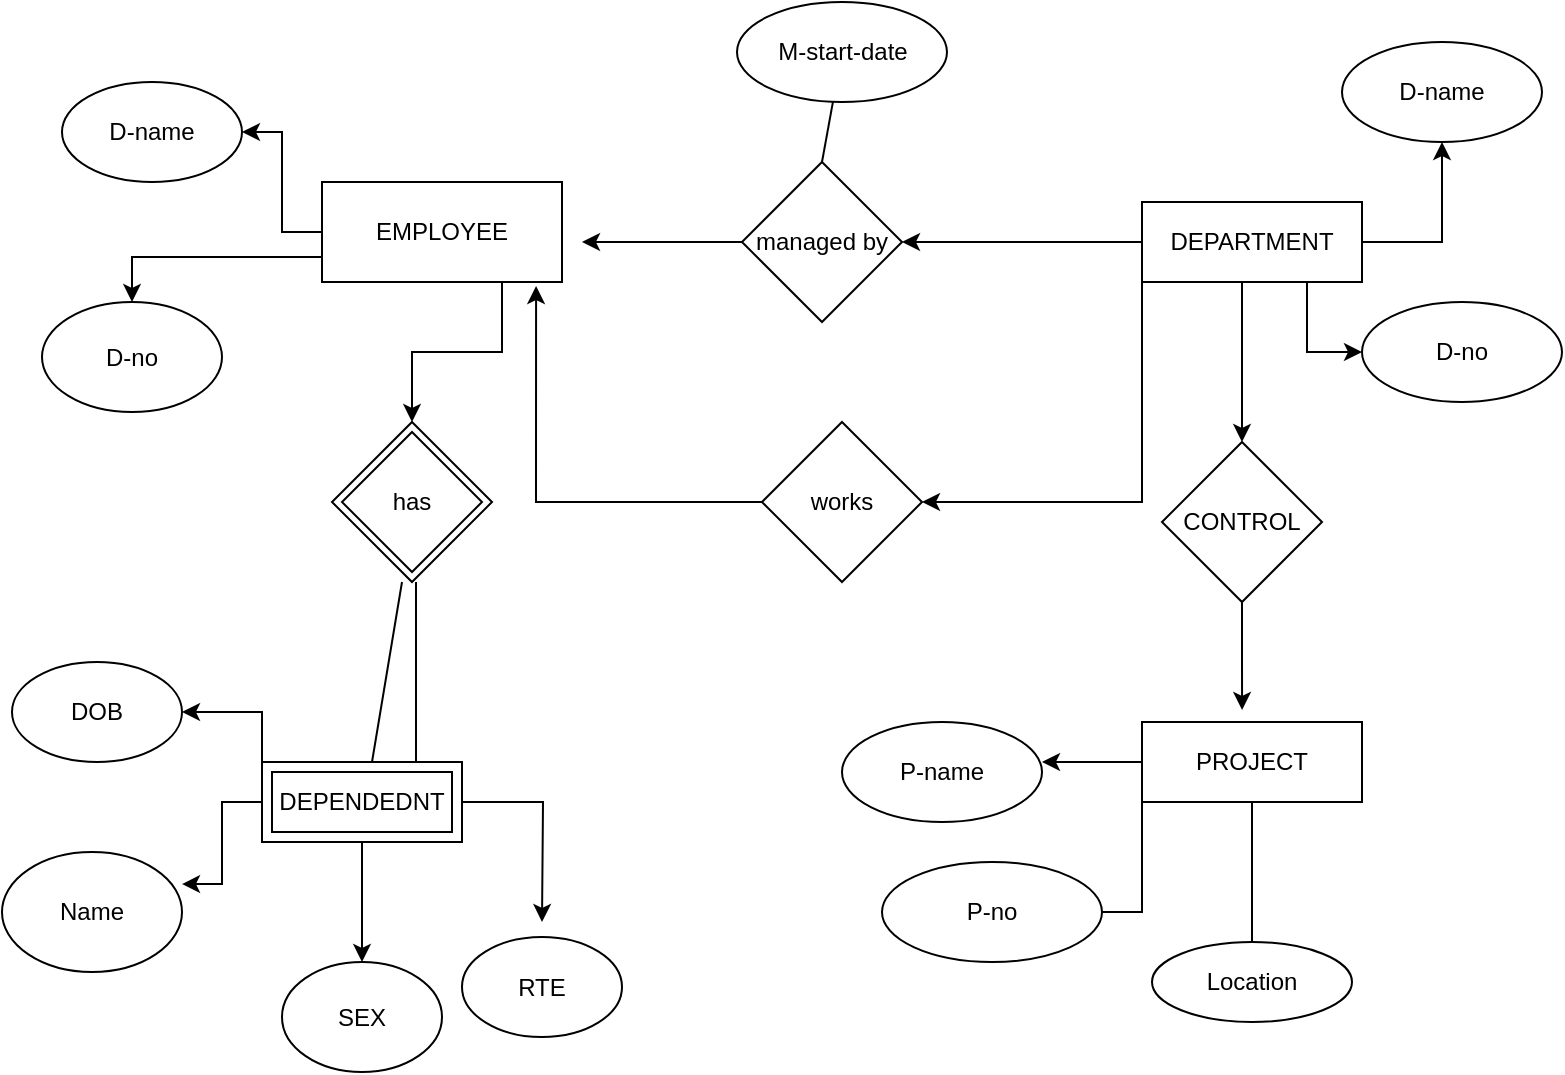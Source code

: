 <mxfile version="21.6.6" type="device">
  <diagram name="Page-1" id="ESkb6XAYt6TVfCxDi9Wk">
    <mxGraphModel dx="1434" dy="750" grid="1" gridSize="10" guides="1" tooltips="1" connect="1" arrows="1" fold="1" page="1" pageScale="1" pageWidth="827" pageHeight="1169" math="0" shadow="0">
      <root>
        <mxCell id="0" />
        <mxCell id="1" parent="0" />
        <mxCell id="guPIONRjP61FRnDDWpIa-23" style="edgeStyle=orthogonalEdgeStyle;rounded=0;orthogonalLoop=1;jettySize=auto;html=1;exitX=0.75;exitY=1;exitDx=0;exitDy=0;entryX=0;entryY=0.5;entryDx=0;entryDy=0;" edge="1" parent="1" source="guPIONRjP61FRnDDWpIa-2" target="guPIONRjP61FRnDDWpIa-22">
          <mxGeometry relative="1" as="geometry" />
        </mxCell>
        <mxCell id="guPIONRjP61FRnDDWpIa-24" style="edgeStyle=orthogonalEdgeStyle;rounded=0;orthogonalLoop=1;jettySize=auto;html=1;exitX=1;exitY=0.5;exitDx=0;exitDy=0;entryX=0.5;entryY=1;entryDx=0;entryDy=0;" edge="1" parent="1" source="guPIONRjP61FRnDDWpIa-2" target="guPIONRjP61FRnDDWpIa-21">
          <mxGeometry relative="1" as="geometry" />
        </mxCell>
        <mxCell id="guPIONRjP61FRnDDWpIa-34" style="edgeStyle=orthogonalEdgeStyle;rounded=0;orthogonalLoop=1;jettySize=auto;html=1;exitX=0;exitY=0.5;exitDx=0;exitDy=0;entryX=1;entryY=0.5;entryDx=0;entryDy=0;" edge="1" parent="1" source="guPIONRjP61FRnDDWpIa-2" target="guPIONRjP61FRnDDWpIa-29">
          <mxGeometry relative="1" as="geometry">
            <mxPoint x="500" y="180" as="targetPoint" />
          </mxGeometry>
        </mxCell>
        <mxCell id="guPIONRjP61FRnDDWpIa-44" style="edgeStyle=orthogonalEdgeStyle;rounded=0;orthogonalLoop=1;jettySize=auto;html=1;exitX=0;exitY=1;exitDx=0;exitDy=0;entryX=1;entryY=0.5;entryDx=0;entryDy=0;" edge="1" parent="1" source="guPIONRjP61FRnDDWpIa-2" target="guPIONRjP61FRnDDWpIa-31">
          <mxGeometry relative="1" as="geometry" />
        </mxCell>
        <mxCell id="guPIONRjP61FRnDDWpIa-2" value="DEPARTMENT" style="rounded=0;whiteSpace=wrap;html=1;" vertex="1" parent="1">
          <mxGeometry x="600" y="160" width="110" height="40" as="geometry" />
        </mxCell>
        <mxCell id="guPIONRjP61FRnDDWpIa-4" value="" style="endArrow=classic;html=1;rounded=0;" edge="1" parent="1">
          <mxGeometry width="50" height="50" relative="1" as="geometry">
            <mxPoint x="650" y="200" as="sourcePoint" />
            <mxPoint x="650" y="280" as="targetPoint" />
          </mxGeometry>
        </mxCell>
        <mxCell id="guPIONRjP61FRnDDWpIa-16" style="edgeStyle=orthogonalEdgeStyle;rounded=0;orthogonalLoop=1;jettySize=auto;html=1;exitX=0.5;exitY=1;exitDx=0;exitDy=0;entryX=0.455;entryY=-0.15;entryDx=0;entryDy=0;entryPerimeter=0;" edge="1" parent="1" source="guPIONRjP61FRnDDWpIa-5" target="guPIONRjP61FRnDDWpIa-6">
          <mxGeometry relative="1" as="geometry" />
        </mxCell>
        <mxCell id="guPIONRjP61FRnDDWpIa-5" value="CONTROL" style="rhombus;whiteSpace=wrap;html=1;" vertex="1" parent="1">
          <mxGeometry x="610" y="280" width="80" height="80" as="geometry" />
        </mxCell>
        <mxCell id="guPIONRjP61FRnDDWpIa-6" value="PROJECT" style="rounded=0;whiteSpace=wrap;html=1;" vertex="1" parent="1">
          <mxGeometry x="600" y="420" width="110" height="40" as="geometry" />
        </mxCell>
        <mxCell id="guPIONRjP61FRnDDWpIa-7" value="Location" style="ellipse;whiteSpace=wrap;html=1;" vertex="1" parent="1">
          <mxGeometry x="605" y="530" width="100" height="40" as="geometry" />
        </mxCell>
        <mxCell id="guPIONRjP61FRnDDWpIa-8" value="P-no" style="ellipse;whiteSpace=wrap;html=1;" vertex="1" parent="1">
          <mxGeometry x="470" y="490" width="110" height="50" as="geometry" />
        </mxCell>
        <mxCell id="guPIONRjP61FRnDDWpIa-9" value="P-name" style="ellipse;whiteSpace=wrap;html=1;" vertex="1" parent="1">
          <mxGeometry x="450" y="420" width="100" height="50" as="geometry" />
        </mxCell>
        <mxCell id="guPIONRjP61FRnDDWpIa-10" value="" style="endArrow=classic;html=1;rounded=0;" edge="1" parent="1" source="guPIONRjP61FRnDDWpIa-6">
          <mxGeometry width="50" height="50" relative="1" as="geometry">
            <mxPoint x="529.289" y="490" as="sourcePoint" />
            <mxPoint x="550" y="440" as="targetPoint" />
          </mxGeometry>
        </mxCell>
        <mxCell id="guPIONRjP61FRnDDWpIa-21" value="D-name" style="ellipse;whiteSpace=wrap;html=1;" vertex="1" parent="1">
          <mxGeometry x="700" y="80" width="100" height="50" as="geometry" />
        </mxCell>
        <mxCell id="guPIONRjP61FRnDDWpIa-22" value="D-no" style="ellipse;whiteSpace=wrap;html=1;" vertex="1" parent="1">
          <mxGeometry x="710" y="210" width="100" height="50" as="geometry" />
        </mxCell>
        <mxCell id="guPIONRjP61FRnDDWpIa-27" value="" style="endArrow=none;html=1;rounded=0;exitX=0.5;exitY=0;exitDx=0;exitDy=0;entryX=0.5;entryY=1;entryDx=0;entryDy=0;" edge="1" parent="1" source="guPIONRjP61FRnDDWpIa-7" target="guPIONRjP61FRnDDWpIa-6">
          <mxGeometry width="50" height="50" relative="1" as="geometry">
            <mxPoint x="620" y="510" as="sourcePoint" />
            <mxPoint x="670" y="460" as="targetPoint" />
          </mxGeometry>
        </mxCell>
        <mxCell id="guPIONRjP61FRnDDWpIa-28" value="" style="endArrow=none;html=1;rounded=0;exitX=1;exitY=0.5;exitDx=0;exitDy=0;" edge="1" parent="1" source="guPIONRjP61FRnDDWpIa-8">
          <mxGeometry width="50" height="50" relative="1" as="geometry">
            <mxPoint x="600" y="520" as="sourcePoint" />
            <mxPoint x="600" y="460" as="targetPoint" />
            <Array as="points">
              <mxPoint x="600" y="515" />
            </Array>
          </mxGeometry>
        </mxCell>
        <mxCell id="guPIONRjP61FRnDDWpIa-47" style="edgeStyle=orthogonalEdgeStyle;rounded=0;orthogonalLoop=1;jettySize=auto;html=1;exitX=0;exitY=0.5;exitDx=0;exitDy=0;" edge="1" parent="1" source="guPIONRjP61FRnDDWpIa-29">
          <mxGeometry relative="1" as="geometry">
            <mxPoint x="320" y="180" as="targetPoint" />
          </mxGeometry>
        </mxCell>
        <mxCell id="guPIONRjP61FRnDDWpIa-29" value="managed by" style="rhombus;whiteSpace=wrap;html=1;" vertex="1" parent="1">
          <mxGeometry x="400" y="140" width="80" height="80" as="geometry" />
        </mxCell>
        <mxCell id="guPIONRjP61FRnDDWpIa-30" value="M-start-date" style="ellipse;whiteSpace=wrap;html=1;" vertex="1" parent="1">
          <mxGeometry x="397.5" y="60" width="105" height="50" as="geometry" />
        </mxCell>
        <mxCell id="guPIONRjP61FRnDDWpIa-46" style="edgeStyle=orthogonalEdgeStyle;rounded=0;orthogonalLoop=1;jettySize=auto;html=1;entryX=0.892;entryY=1.04;entryDx=0;entryDy=0;entryPerimeter=0;" edge="1" parent="1" source="guPIONRjP61FRnDDWpIa-31" target="guPIONRjP61FRnDDWpIa-35">
          <mxGeometry relative="1" as="geometry" />
        </mxCell>
        <mxCell id="guPIONRjP61FRnDDWpIa-31" value="works" style="rhombus;whiteSpace=wrap;html=1;" vertex="1" parent="1">
          <mxGeometry x="410" y="270" width="80" height="80" as="geometry" />
        </mxCell>
        <mxCell id="guPIONRjP61FRnDDWpIa-32" value="has" style="rhombus;whiteSpace=wrap;html=1;" vertex="1" parent="1">
          <mxGeometry x="195" y="270" width="80" height="80" as="geometry" />
        </mxCell>
        <mxCell id="guPIONRjP61FRnDDWpIa-33" value="has" style="rhombus;whiteSpace=wrap;html=1;" vertex="1" parent="1">
          <mxGeometry x="200" y="275" width="70" height="70" as="geometry" />
        </mxCell>
        <mxCell id="guPIONRjP61FRnDDWpIa-39" style="edgeStyle=orthogonalEdgeStyle;rounded=0;orthogonalLoop=1;jettySize=auto;html=1;entryX=1;entryY=0.5;entryDx=0;entryDy=0;" edge="1" parent="1" source="guPIONRjP61FRnDDWpIa-35" target="guPIONRjP61FRnDDWpIa-37">
          <mxGeometry relative="1" as="geometry" />
        </mxCell>
        <mxCell id="guPIONRjP61FRnDDWpIa-40" style="edgeStyle=orthogonalEdgeStyle;rounded=0;orthogonalLoop=1;jettySize=auto;html=1;exitX=0;exitY=0.75;exitDx=0;exitDy=0;entryX=0.5;entryY=0;entryDx=0;entryDy=0;" edge="1" parent="1" source="guPIONRjP61FRnDDWpIa-35" target="guPIONRjP61FRnDDWpIa-38">
          <mxGeometry relative="1" as="geometry" />
        </mxCell>
        <mxCell id="guPIONRjP61FRnDDWpIa-41" style="edgeStyle=orthogonalEdgeStyle;rounded=0;orthogonalLoop=1;jettySize=auto;html=1;exitX=0.75;exitY=1;exitDx=0;exitDy=0;entryX=0.5;entryY=0;entryDx=0;entryDy=0;" edge="1" parent="1" source="guPIONRjP61FRnDDWpIa-35" target="guPIONRjP61FRnDDWpIa-32">
          <mxGeometry relative="1" as="geometry" />
        </mxCell>
        <mxCell id="guPIONRjP61FRnDDWpIa-35" value="EMPLOYEE" style="rounded=0;whiteSpace=wrap;html=1;" vertex="1" parent="1">
          <mxGeometry x="190" y="150" width="120" height="50" as="geometry" />
        </mxCell>
        <mxCell id="guPIONRjP61FRnDDWpIa-37" value="D-name" style="ellipse;whiteSpace=wrap;html=1;" vertex="1" parent="1">
          <mxGeometry x="60" y="100" width="90" height="50" as="geometry" />
        </mxCell>
        <mxCell id="guPIONRjP61FRnDDWpIa-38" value="D-no" style="ellipse;whiteSpace=wrap;html=1;" vertex="1" parent="1">
          <mxGeometry x="50" y="210" width="90" height="55" as="geometry" />
        </mxCell>
        <mxCell id="guPIONRjP61FRnDDWpIa-42" value="" style="endArrow=none;html=1;rounded=0;exitX=0.5;exitY=0;exitDx=0;exitDy=0;" edge="1" parent="1" source="guPIONRjP61FRnDDWpIa-29" target="guPIONRjP61FRnDDWpIa-30">
          <mxGeometry width="50" height="50" relative="1" as="geometry">
            <mxPoint x="440" y="150" as="sourcePoint" />
            <mxPoint x="490" y="100" as="targetPoint" />
          </mxGeometry>
        </mxCell>
        <mxCell id="guPIONRjP61FRnDDWpIa-65" style="edgeStyle=orthogonalEdgeStyle;rounded=0;orthogonalLoop=1;jettySize=auto;html=1;exitX=0.5;exitY=1;exitDx=0;exitDy=0;entryX=0.5;entryY=0;entryDx=0;entryDy=0;" edge="1" parent="1" source="guPIONRjP61FRnDDWpIa-53" target="guPIONRjP61FRnDDWpIa-56">
          <mxGeometry relative="1" as="geometry" />
        </mxCell>
        <mxCell id="guPIONRjP61FRnDDWpIa-66" style="edgeStyle=orthogonalEdgeStyle;rounded=0;orthogonalLoop=1;jettySize=auto;html=1;exitX=1;exitY=0.5;exitDx=0;exitDy=0;" edge="1" parent="1" source="guPIONRjP61FRnDDWpIa-53">
          <mxGeometry relative="1" as="geometry">
            <mxPoint x="300" y="520" as="targetPoint" />
          </mxGeometry>
        </mxCell>
        <mxCell id="guPIONRjP61FRnDDWpIa-67" style="edgeStyle=orthogonalEdgeStyle;rounded=0;orthogonalLoop=1;jettySize=auto;html=1;exitX=0;exitY=0;exitDx=0;exitDy=0;" edge="1" parent="1" source="guPIONRjP61FRnDDWpIa-53" target="guPIONRjP61FRnDDWpIa-54">
          <mxGeometry relative="1" as="geometry" />
        </mxCell>
        <mxCell id="guPIONRjP61FRnDDWpIa-68" style="edgeStyle=orthogonalEdgeStyle;rounded=0;orthogonalLoop=1;jettySize=auto;html=1;exitX=0;exitY=0.5;exitDx=0;exitDy=0;entryX=1;entryY=0.267;entryDx=0;entryDy=0;entryPerimeter=0;" edge="1" parent="1" source="guPIONRjP61FRnDDWpIa-53" target="guPIONRjP61FRnDDWpIa-57">
          <mxGeometry relative="1" as="geometry" />
        </mxCell>
        <mxCell id="guPIONRjP61FRnDDWpIa-53" value="DEPENDEDNT" style="shape=ext;margin=3;double=1;whiteSpace=wrap;html=1;align=center;" vertex="1" parent="1">
          <mxGeometry x="160" y="440" width="100" height="40" as="geometry" />
        </mxCell>
        <mxCell id="guPIONRjP61FRnDDWpIa-54" value="DOB" style="ellipse;whiteSpace=wrap;html=1;" vertex="1" parent="1">
          <mxGeometry x="35" y="390" width="85" height="50" as="geometry" />
        </mxCell>
        <mxCell id="guPIONRjP61FRnDDWpIa-55" value="RTE" style="ellipse;whiteSpace=wrap;html=1;" vertex="1" parent="1">
          <mxGeometry x="260" y="527.5" width="80" height="50" as="geometry" />
        </mxCell>
        <mxCell id="guPIONRjP61FRnDDWpIa-56" value="SEX" style="ellipse;whiteSpace=wrap;html=1;" vertex="1" parent="1">
          <mxGeometry x="170" y="540" width="80" height="55" as="geometry" />
        </mxCell>
        <mxCell id="guPIONRjP61FRnDDWpIa-57" value="Name" style="ellipse;whiteSpace=wrap;html=1;" vertex="1" parent="1">
          <mxGeometry x="30" y="485" width="90" height="60" as="geometry" />
        </mxCell>
        <mxCell id="guPIONRjP61FRnDDWpIa-63" value="" style="endArrow=none;html=1;rounded=0;" edge="1" parent="1">
          <mxGeometry width="50" height="50" relative="1" as="geometry">
            <mxPoint x="237" y="440" as="sourcePoint" />
            <mxPoint x="237" y="350" as="targetPoint" />
          </mxGeometry>
        </mxCell>
        <mxCell id="guPIONRjP61FRnDDWpIa-64" value="" style="endArrow=none;html=1;rounded=0;exitX=0.55;exitY=0;exitDx=0;exitDy=0;exitPerimeter=0;" edge="1" parent="1" source="guPIONRjP61FRnDDWpIa-53">
          <mxGeometry width="50" height="50" relative="1" as="geometry">
            <mxPoint x="230" y="430" as="sourcePoint" />
            <mxPoint x="230" y="350" as="targetPoint" />
          </mxGeometry>
        </mxCell>
      </root>
    </mxGraphModel>
  </diagram>
</mxfile>
